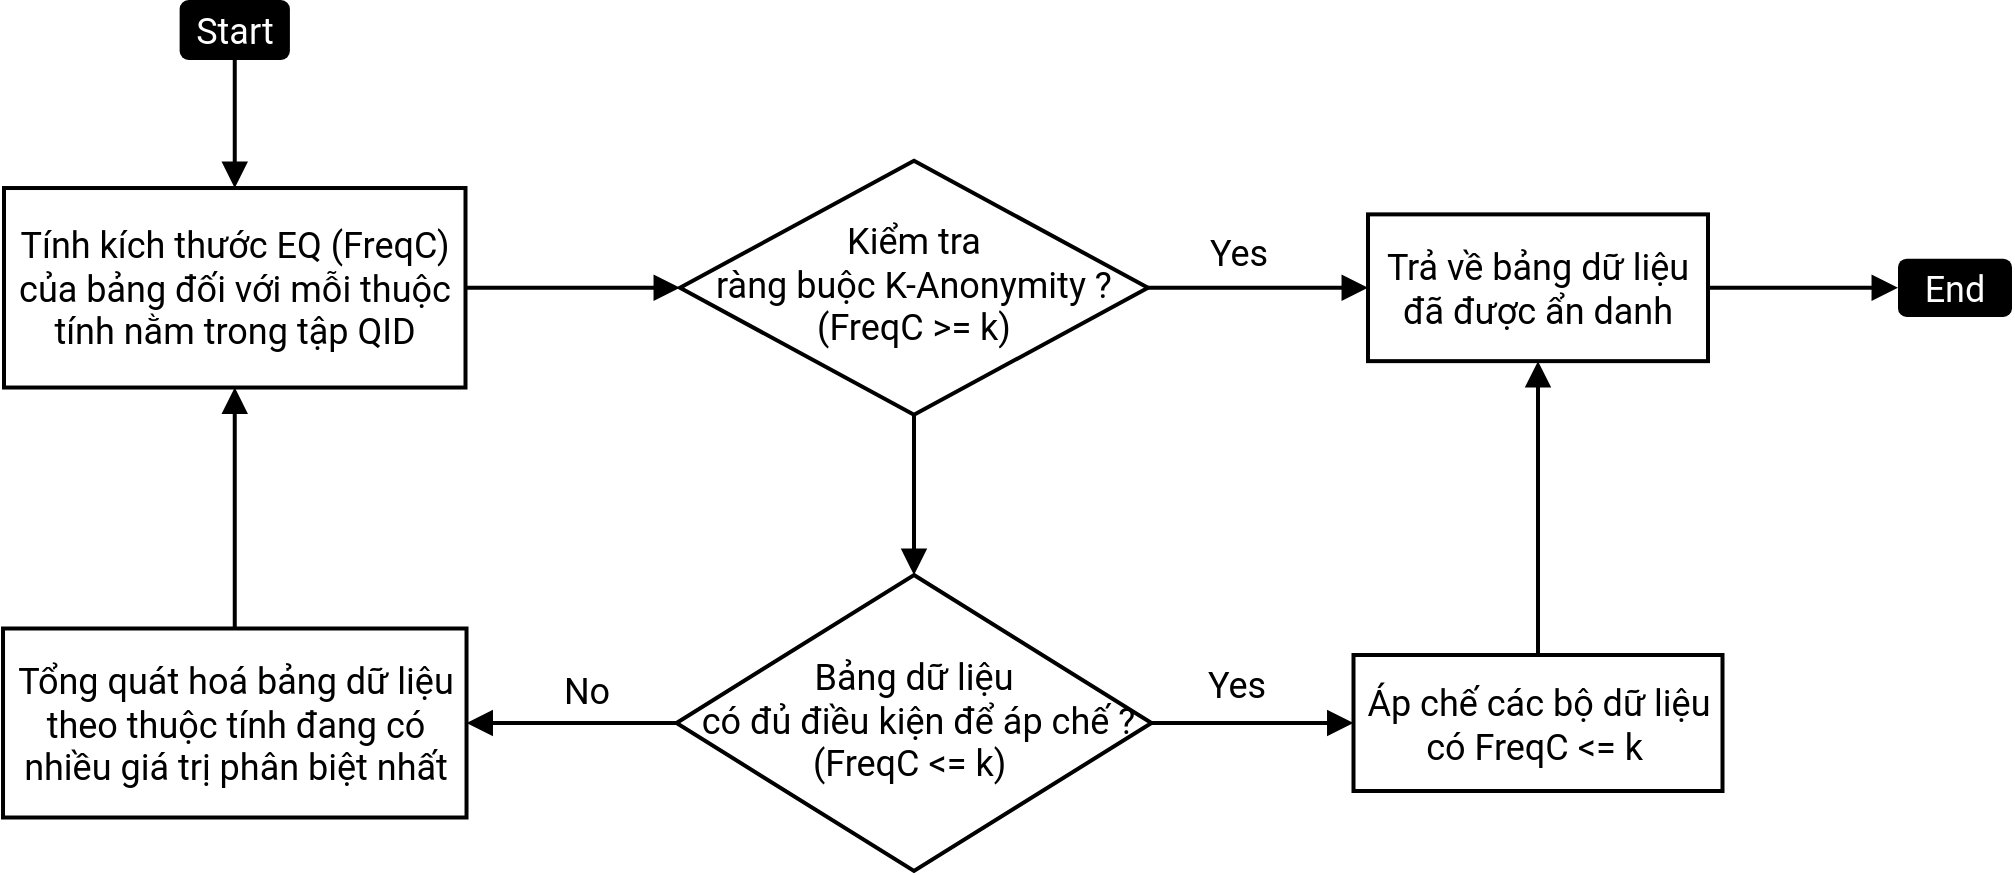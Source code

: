 <mxfile version="14.9.3" type="device"><diagram id="C5RBs43oDa-KdzZeNtuy" name="Page-1"><mxGraphModel dx="1422" dy="1282" grid="0" gridSize="10" guides="1" tooltips="1" connect="1" arrows="1" fold="1" page="0" pageScale="1" pageWidth="827" pageHeight="1169" background="#FFFFFF" math="0" shadow="0"><root><mxCell id="WIyWlLk6GJQsqaUBKTNV-0"/><mxCell id="WIyWlLk6GJQsqaUBKTNV-1" parent="WIyWlLk6GJQsqaUBKTNV-0"/><mxCell id="WIyWlLk6GJQsqaUBKTNV-3" value="Tính kích thước EQ (FreqC) của bảng đối với mỗi thuộc tính nằm trong tập QID" style="rounded=0;whiteSpace=wrap;html=1;fontSize=18;glass=0;strokeWidth=2;shadow=0;spacingLeft=5;spacingRight=5;gradientColor=#ffffff;fillColor=none;fontFamily=roboto;fontSource=https%3A%2F%2Ffonts.googleapis.com%2Fcss2%3Ffamily%3DRoboto%26display%3Dswap;" parent="WIyWlLk6GJQsqaUBKTNV-1" vertex="1"><mxGeometry x="23" y="33.01" width="230.75" height="99.75" as="geometry"/></mxCell><mxCell id="WIyWlLk6GJQsqaUBKTNV-5" value="No" style="edgeStyle=orthogonalEdgeStyle;rounded=0;html=1;jettySize=auto;orthogonalLoop=1;fontSize=18;endArrow=block;endFill=1;endSize=8;strokeWidth=2;shadow=0;labelBackgroundColor=none;exitX=0;exitY=0.5;exitDx=0;exitDy=0;entryX=1;entryY=0.5;entryDx=0;entryDy=0;fontFamily=roboto;fontSource=https%3A%2F%2Ffonts.googleapis.com%2Fcss2%3Ffamily%3DRoboto%26display%3Dswap;" parent="WIyWlLk6GJQsqaUBKTNV-1" source="fvrXn7QxuF2hSpZaihUg-7" target="WIyWlLk6GJQsqaUBKTNV-7" edge="1"><mxGeometry x="-0.138" y="-18" relative="1" as="geometry"><mxPoint y="1" as="offset"/><mxPoint x="448" y="241" as="sourcePoint"/><mxPoint x="294" y="251" as="targetPoint"/></mxGeometry></mxCell><mxCell id="WIyWlLk6GJQsqaUBKTNV-7" value="Tổng quát hoá bảng dữ liệu theo thuộc tính đang có nhiều giá trị phân biệt nhất" style="rounded=0;whiteSpace=wrap;html=1;fontSize=18;glass=0;strokeWidth=2;shadow=0;spacingLeft=5;spacingRight=5;gradientColor=#ffffff;fillColor=none;fontFamily=roboto;fontSource=https%3A%2F%2Ffonts.googleapis.com%2Fcss2%3Ffamily%3DRoboto%26display%3Dswap;" parent="WIyWlLk6GJQsqaUBKTNV-1" vertex="1"><mxGeometry x="22.51" y="253.25" width="231.75" height="94.5" as="geometry"/></mxCell><mxCell id="fvrXn7QxuF2hSpZaihUg-0" value="Start" style="rounded=1;whiteSpace=wrap;html=1;fontSize=18;glass=0;strokeWidth=1;shadow=0;fontColor=#FFFFFF;perimeterSpacing=0;fontFamily=roboto;fontSource=https%3A%2F%2Ffonts.googleapis.com%2Fcss2%3Ffamily%3DRoboto%26display%3Dswap;strokeColor=none;fillColor=#000000;" parent="WIyWlLk6GJQsqaUBKTNV-1" vertex="1"><mxGeometry x="110.82" y="-61" width="55.13" height="30" as="geometry"/></mxCell><mxCell id="fvrXn7QxuF2hSpZaihUg-2" value="Kiểm tra &lt;br style=&quot;font-size: 18px;&quot;&gt;ràng buộc K-Anonymity ?&lt;br style=&quot;font-size: 18px;&quot;&gt;(FreqC &amp;gt;= k)" style="rhombus;whiteSpace=wrap;html=1;shadow=0;fontFamily=roboto;fontSize=18;align=center;strokeWidth=2;spacing=6;spacingTop=-4;gradientColor=#ffffff;fillColor=none;fontSource=https%3A%2F%2Ffonts.googleapis.com%2Fcss2%3Ffamily%3DRoboto%26display%3Dswap;" parent="WIyWlLk6GJQsqaUBKTNV-1" vertex="1"><mxGeometry x="361" y="19.38" width="234" height="127" as="geometry"/></mxCell><mxCell id="fvrXn7QxuF2hSpZaihUg-4" value="Trả về bảng dữ liệu đã được ẩn danh" style="rounded=0;whiteSpace=wrap;html=1;fontSize=18;glass=0;strokeWidth=2;shadow=0;spacingLeft=5;spacingRight=5;gradientColor=#ffffff;fillColor=none;fontFamily=roboto;fontSource=https%3A%2F%2Ffonts.googleapis.com%2Fcss2%3Ffamily%3DRoboto%26display%3Dswap;" parent="WIyWlLk6GJQsqaUBKTNV-1" vertex="1"><mxGeometry x="705" y="46.19" width="170" height="73.38" as="geometry"/></mxCell><mxCell id="fvrXn7QxuF2hSpZaihUg-7" value="Bảng dữ liệu&lt;br style=&quot;font-size: 18px;&quot;&gt;&amp;nbsp;có đủ điều kiện để áp chế ? (FreqC &amp;lt;= k)&amp;nbsp;" style="rhombus;whiteSpace=wrap;html=1;shadow=0;fontFamily=roboto;fontSize=18;align=center;strokeWidth=2;spacing=6;spacingTop=-4;gradientColor=#ffffff;fillColor=none;fontSource=https%3A%2F%2Ffonts.googleapis.com%2Fcss2%3Ffamily%3DRoboto%26display%3Dswap;" parent="WIyWlLk6GJQsqaUBKTNV-1" vertex="1"><mxGeometry x="359.25" y="226.5" width="237.5" height="148" as="geometry"/></mxCell><mxCell id="fvrXn7QxuF2hSpZaihUg-8" value="" style="rounded=0;html=1;jettySize=auto;orthogonalLoop=1;fontSize=18;endArrow=block;endFill=1;endSize=8;strokeWidth=2;shadow=0;labelBackgroundColor=none;edgeStyle=orthogonalEdgeStyle;entryX=0.5;entryY=0;entryDx=0;entryDy=0;exitX=0.5;exitY=1;exitDx=0;exitDy=0;fontColor=#00CFCC;fontFamily=roboto;fontSource=https%3A%2F%2Ffonts.googleapis.com%2Fcss2%3Ffamily%3DRoboto%26display%3Dswap;" parent="WIyWlLk6GJQsqaUBKTNV-1" source="fvrXn7QxuF2hSpZaihUg-2" target="fvrXn7QxuF2hSpZaihUg-7" edge="1"><mxGeometry relative="1" as="geometry"><mxPoint x="290" y="110" as="sourcePoint"/><mxPoint x="411" y="110" as="targetPoint"/></mxGeometry></mxCell><mxCell id="fvrXn7QxuF2hSpZaihUg-9" value="End" style="rounded=1;whiteSpace=wrap;html=1;fontSize=18;glass=0;strokeWidth=1;shadow=0;fontColor=#FFFFFF;perimeterSpacing=0;fontFamily=roboto;fontSource=https%3A%2F%2Ffonts.googleapis.com%2Fcss2%3Ffamily%3DRoboto%26display%3Dswap;strokeColor=none;fillColor=#000000;" parent="WIyWlLk6GJQsqaUBKTNV-1" vertex="1"><mxGeometry x="970" y="68.32" width="57" height="29.12" as="geometry"/></mxCell><mxCell id="fvrXn7QxuF2hSpZaihUg-11" value="Áp chế các bộ dữ liệu có FreqC &amp;lt;= k&amp;nbsp;" style="rounded=0;whiteSpace=wrap;html=1;fontSize=18;glass=0;strokeWidth=2;shadow=0;spacingLeft=5;spacingRight=5;gradientColor=#ffffff;fillColor=none;fontFamily=roboto;fontSource=https%3A%2F%2Ffonts.googleapis.com%2Fcss2%3Ffamily%3DRoboto%26display%3Dswap;" parent="WIyWlLk6GJQsqaUBKTNV-1" vertex="1"><mxGeometry x="697.75" y="266.5" width="184.5" height="68" as="geometry"/></mxCell><mxCell id="fvrXn7QxuF2hSpZaihUg-13" value="&lt;font style=&quot;font-size: 18px;&quot;&gt;No&lt;/font&gt;" style="text;html=1;align=center;verticalAlign=middle;resizable=0;points=[];autosize=1;strokeColor=none;fontColor=#FFFFFF;fontFamily=roboto;fontSource=https%3A%2F%2Ffonts.googleapis.com%2Fcss2%3Ffamily%3DRoboto%26display%3Dswap;fontSize=18;" parent="WIyWlLk6GJQsqaUBKTNV-1" vertex="1"><mxGeometry x="481" y="162" width="32" height="26" as="geometry"/></mxCell><mxCell id="fvrXn7QxuF2hSpZaihUg-20" value="" style="rounded=0;html=1;jettySize=auto;orthogonalLoop=1;fontSize=18;endArrow=block;endFill=1;endSize=8;strokeWidth=2;shadow=0;labelBackgroundColor=none;edgeStyle=orthogonalEdgeStyle;exitX=0.5;exitY=1;exitDx=0;exitDy=0;entryX=0.5;entryY=0;entryDx=0;entryDy=0;fontFamily=roboto;fontSource=https%3A%2F%2Ffonts.googleapis.com%2Fcss2%3Ffamily%3DRoboto%26display%3Dswap;" parent="WIyWlLk6GJQsqaUBKTNV-1" source="fvrXn7QxuF2hSpZaihUg-0" target="WIyWlLk6GJQsqaUBKTNV-3" edge="1"><mxGeometry relative="1" as="geometry"><mxPoint x="178.01" y="-31" as="sourcePoint"/><mxPoint x="178.005" y="33.01" as="targetPoint"/></mxGeometry></mxCell><mxCell id="fvrXn7QxuF2hSpZaihUg-24" value="Yes" style="rounded=0;html=1;jettySize=auto;orthogonalLoop=1;fontSize=18;endArrow=block;endFill=1;endSize=8;strokeWidth=2;shadow=0;labelBackgroundColor=none;edgeStyle=orthogonalEdgeStyle;exitX=1;exitY=0.5;exitDx=0;exitDy=0;entryX=0;entryY=0.5;entryDx=0;entryDy=0;fontFamily=roboto;fontSource=https%3A%2F%2Ffonts.googleapis.com%2Fcss2%3Ffamily%3DRoboto%26display%3Dswap;" parent="WIyWlLk6GJQsqaUBKTNV-1" source="fvrXn7QxuF2hSpZaihUg-7" target="fvrXn7QxuF2hSpZaihUg-11" edge="1"><mxGeometry x="-0.163" y="21" relative="1" as="geometry"><mxPoint y="1" as="offset"/><mxPoint x="600" y="339" as="sourcePoint"/><mxPoint x="701" y="339" as="targetPoint"/></mxGeometry></mxCell><mxCell id="fvrXn7QxuF2hSpZaihUg-31" value="" style="rounded=0;html=1;jettySize=auto;orthogonalLoop=1;fontSize=18;endArrow=block;endFill=1;endSize=8;strokeWidth=2;shadow=0;labelBackgroundColor=none;edgeStyle=orthogonalEdgeStyle;exitX=1;exitY=0.5;exitDx=0;exitDy=0;entryX=0;entryY=0.5;entryDx=0;entryDy=0;fontFamily=roboto;fontSource=https%3A%2F%2Ffonts.googleapis.com%2Fcss2%3Ffamily%3DRoboto%26display%3Dswap;" parent="WIyWlLk6GJQsqaUBKTNV-1" source="fvrXn7QxuF2hSpZaihUg-4" target="fvrXn7QxuF2hSpZaihUg-9" edge="1"><mxGeometry relative="1" as="geometry"><mxPoint x="882.25" y="124.0" as="sourcePoint"/><mxPoint x="977.25" y="124.0" as="targetPoint"/></mxGeometry></mxCell><mxCell id="fvrXn7QxuF2hSpZaihUg-34" value="" style="rounded=0;html=1;jettySize=auto;orthogonalLoop=1;fontSize=18;endArrow=block;endFill=1;endSize=8;strokeWidth=2;shadow=0;labelBackgroundColor=none;edgeStyle=orthogonalEdgeStyle;entryX=0.5;entryY=1;entryDx=0;entryDy=0;exitX=0.5;exitY=0;exitDx=0;exitDy=0;fontFamily=roboto;fontSource=https%3A%2F%2Ffonts.googleapis.com%2Fcss2%3Ffamily%3DRoboto%26display%3Dswap;" parent="WIyWlLk6GJQsqaUBKTNV-1" source="fvrXn7QxuF2hSpZaihUg-11" target="fvrXn7QxuF2hSpZaihUg-4" edge="1"><mxGeometry relative="1" as="geometry"><mxPoint x="837" y="266.5" as="sourcePoint"/><mxPoint x="837" y="119.57" as="targetPoint"/></mxGeometry></mxCell><mxCell id="fvrXn7QxuF2hSpZaihUg-35" value="Yes" style="rounded=0;html=1;jettySize=auto;orthogonalLoop=1;fontSize=18;endArrow=block;endFill=1;endSize=8;strokeWidth=2;shadow=0;labelBackgroundColor=none;edgeStyle=orthogonalEdgeStyle;exitX=1;exitY=0.5;exitDx=0;exitDy=0;entryX=0;entryY=0.5;entryDx=0;entryDy=0;fontFamily=roboto;fontSource=https%3A%2F%2Ffonts.googleapis.com%2Fcss2%3Ffamily%3DRoboto%26display%3Dswap;" parent="WIyWlLk6GJQsqaUBKTNV-1" source="fvrXn7QxuF2hSpZaihUg-2" target="fvrXn7QxuF2hSpZaihUg-4" edge="1"><mxGeometry x="-0.182" y="18" relative="1" as="geometry"><mxPoint as="offset"/><mxPoint x="592" y="137.0" as="sourcePoint"/><mxPoint x="702" y="137.0" as="targetPoint"/></mxGeometry></mxCell><mxCell id="fvrXn7QxuF2hSpZaihUg-36" value="" style="rounded=0;html=1;jettySize=auto;orthogonalLoop=1;fontSize=18;endArrow=block;endFill=1;endSize=8;strokeWidth=2;shadow=0;labelBackgroundColor=none;edgeStyle=orthogonalEdgeStyle;entryX=0;entryY=0.5;entryDx=0;entryDy=0;exitX=1;exitY=0.5;exitDx=0;exitDy=0;fontFamily=roboto;fontSource=https%3A%2F%2Ffonts.googleapis.com%2Fcss2%3Ffamily%3DRoboto%26display%3Dswap;" parent="WIyWlLk6GJQsqaUBKTNV-1" source="WIyWlLk6GJQsqaUBKTNV-3" target="fvrXn7QxuF2hSpZaihUg-2" edge="1"><mxGeometry relative="1" as="geometry"><mxPoint x="264" y="136.005" as="sourcePoint"/><mxPoint x="371.25" y="136.0" as="targetPoint"/></mxGeometry></mxCell><mxCell id="fU_kFtBgW87NoOeIIc5g-0" value="" style="rounded=0;html=1;jettySize=auto;orthogonalLoop=1;fontSize=18;endArrow=block;endFill=1;endSize=8;strokeWidth=2;shadow=0;labelBackgroundColor=none;edgeStyle=orthogonalEdgeStyle;entryX=0.5;entryY=1;entryDx=0;entryDy=0;exitX=0.5;exitY=0;exitDx=0;exitDy=0;fontColor=#00CFCC;fontFamily=roboto;fontSource=https%3A%2F%2Ffonts.googleapis.com%2Fcss2%3Ffamily%3DRoboto%26display%3Dswap;" edge="1" parent="WIyWlLk6GJQsqaUBKTNV-1" source="WIyWlLk6GJQsqaUBKTNV-7" target="WIyWlLk6GJQsqaUBKTNV-3"><mxGeometry relative="1" as="geometry"><mxPoint x="488" y="156.38" as="sourcePoint"/><mxPoint x="488" y="236.5" as="targetPoint"/></mxGeometry></mxCell></root></mxGraphModel></diagram></mxfile>